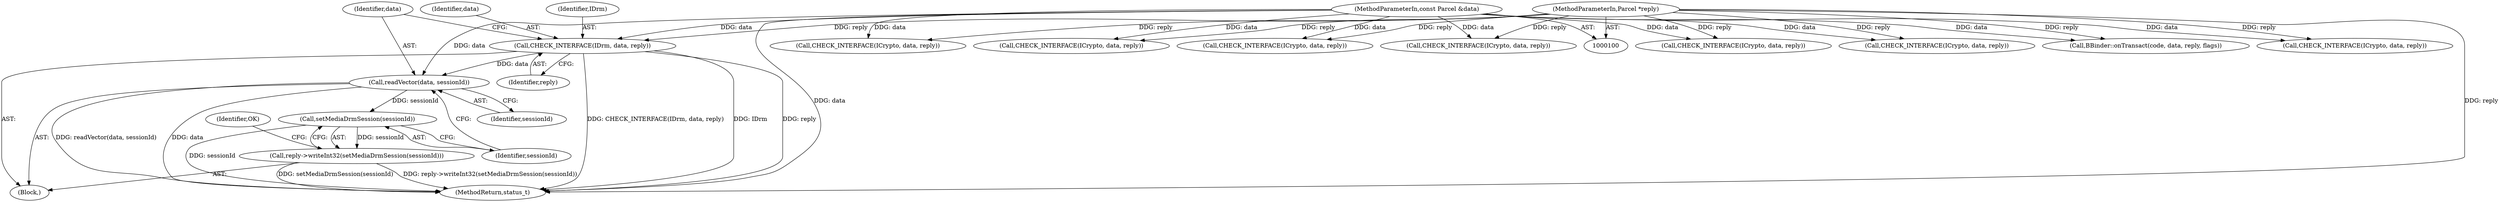 digraph "0_Android_22f824feac43d5758f9a70b77f2aca840ba62c3b@API" {
"1000468" [label="(Call,readVector(data, sessionId))"];
"1000463" [label="(Call,CHECK_INTERFACE(IDrm, data, reply))"];
"1000102" [label="(MethodParameterIn,const Parcel &data)"];
"1000103" [label="(MethodParameterIn,Parcel *reply)"];
"1000472" [label="(Call,setMediaDrmSession(sessionId))"];
"1000471" [label="(Call,reply->writeInt32(setMediaDrmSession(sessionId)))"];
"1000483" [label="(MethodReturn,status_t)"];
"1000463" [label="(Call,CHECK_INTERFACE(IDrm, data, reply))"];
"1000466" [label="(Identifier,reply)"];
"1000102" [label="(MethodParameterIn,const Parcel &data)"];
"1000478" [label="(Call,BBinder::onTransact(code, data, reply, flags))"];
"1000468" [label="(Call,readVector(data, sessionId))"];
"1000473" [label="(Identifier,sessionId)"];
"1000472" [label="(Call,setMediaDrmSession(sessionId))"];
"1000475" [label="(Identifier,OK)"];
"1000103" [label="(MethodParameterIn,Parcel *reply)"];
"1000121" [label="(Call,CHECK_INTERFACE(ICrypto, data, reply))"];
"1000444" [label="(Call,CHECK_INTERFACE(ICrypto, data, reply))"];
"1000462" [label="(Block,)"];
"1000470" [label="(Identifier,sessionId)"];
"1000471" [label="(Call,reply->writeInt32(setMediaDrmSession(sessionId)))"];
"1000210" [label="(Call,CHECK_INTERFACE(ICrypto, data, reply))"];
"1000465" [label="(Identifier,data)"];
"1000185" [label="(Call,CHECK_INTERFACE(ICrypto, data, reply))"];
"1000111" [label="(Call,CHECK_INTERFACE(ICrypto, data, reply))"];
"1000195" [label="(Call,CHECK_INTERFACE(ICrypto, data, reply))"];
"1000137" [label="(Call,CHECK_INTERFACE(ICrypto, data, reply))"];
"1000464" [label="(Identifier,IDrm)"];
"1000469" [label="(Identifier,data)"];
"1000468" -> "1000462"  [label="AST: "];
"1000468" -> "1000470"  [label="CFG: "];
"1000469" -> "1000468"  [label="AST: "];
"1000470" -> "1000468"  [label="AST: "];
"1000473" -> "1000468"  [label="CFG: "];
"1000468" -> "1000483"  [label="DDG: readVector(data, sessionId)"];
"1000468" -> "1000483"  [label="DDG: data"];
"1000463" -> "1000468"  [label="DDG: data"];
"1000102" -> "1000468"  [label="DDG: data"];
"1000468" -> "1000472"  [label="DDG: sessionId"];
"1000463" -> "1000462"  [label="AST: "];
"1000463" -> "1000466"  [label="CFG: "];
"1000464" -> "1000463"  [label="AST: "];
"1000465" -> "1000463"  [label="AST: "];
"1000466" -> "1000463"  [label="AST: "];
"1000469" -> "1000463"  [label="CFG: "];
"1000463" -> "1000483"  [label="DDG: CHECK_INTERFACE(IDrm, data, reply)"];
"1000463" -> "1000483"  [label="DDG: IDrm"];
"1000463" -> "1000483"  [label="DDG: reply"];
"1000102" -> "1000463"  [label="DDG: data"];
"1000103" -> "1000463"  [label="DDG: reply"];
"1000102" -> "1000100"  [label="AST: "];
"1000102" -> "1000483"  [label="DDG: data"];
"1000102" -> "1000111"  [label="DDG: data"];
"1000102" -> "1000121"  [label="DDG: data"];
"1000102" -> "1000137"  [label="DDG: data"];
"1000102" -> "1000185"  [label="DDG: data"];
"1000102" -> "1000195"  [label="DDG: data"];
"1000102" -> "1000210"  [label="DDG: data"];
"1000102" -> "1000444"  [label="DDG: data"];
"1000102" -> "1000478"  [label="DDG: data"];
"1000103" -> "1000100"  [label="AST: "];
"1000103" -> "1000483"  [label="DDG: reply"];
"1000103" -> "1000111"  [label="DDG: reply"];
"1000103" -> "1000121"  [label="DDG: reply"];
"1000103" -> "1000137"  [label="DDG: reply"];
"1000103" -> "1000185"  [label="DDG: reply"];
"1000103" -> "1000195"  [label="DDG: reply"];
"1000103" -> "1000210"  [label="DDG: reply"];
"1000103" -> "1000444"  [label="DDG: reply"];
"1000103" -> "1000478"  [label="DDG: reply"];
"1000472" -> "1000471"  [label="AST: "];
"1000472" -> "1000473"  [label="CFG: "];
"1000473" -> "1000472"  [label="AST: "];
"1000471" -> "1000472"  [label="CFG: "];
"1000472" -> "1000483"  [label="DDG: sessionId"];
"1000472" -> "1000471"  [label="DDG: sessionId"];
"1000471" -> "1000462"  [label="AST: "];
"1000475" -> "1000471"  [label="CFG: "];
"1000471" -> "1000483"  [label="DDG: setMediaDrmSession(sessionId)"];
"1000471" -> "1000483"  [label="DDG: reply->writeInt32(setMediaDrmSession(sessionId))"];
}
